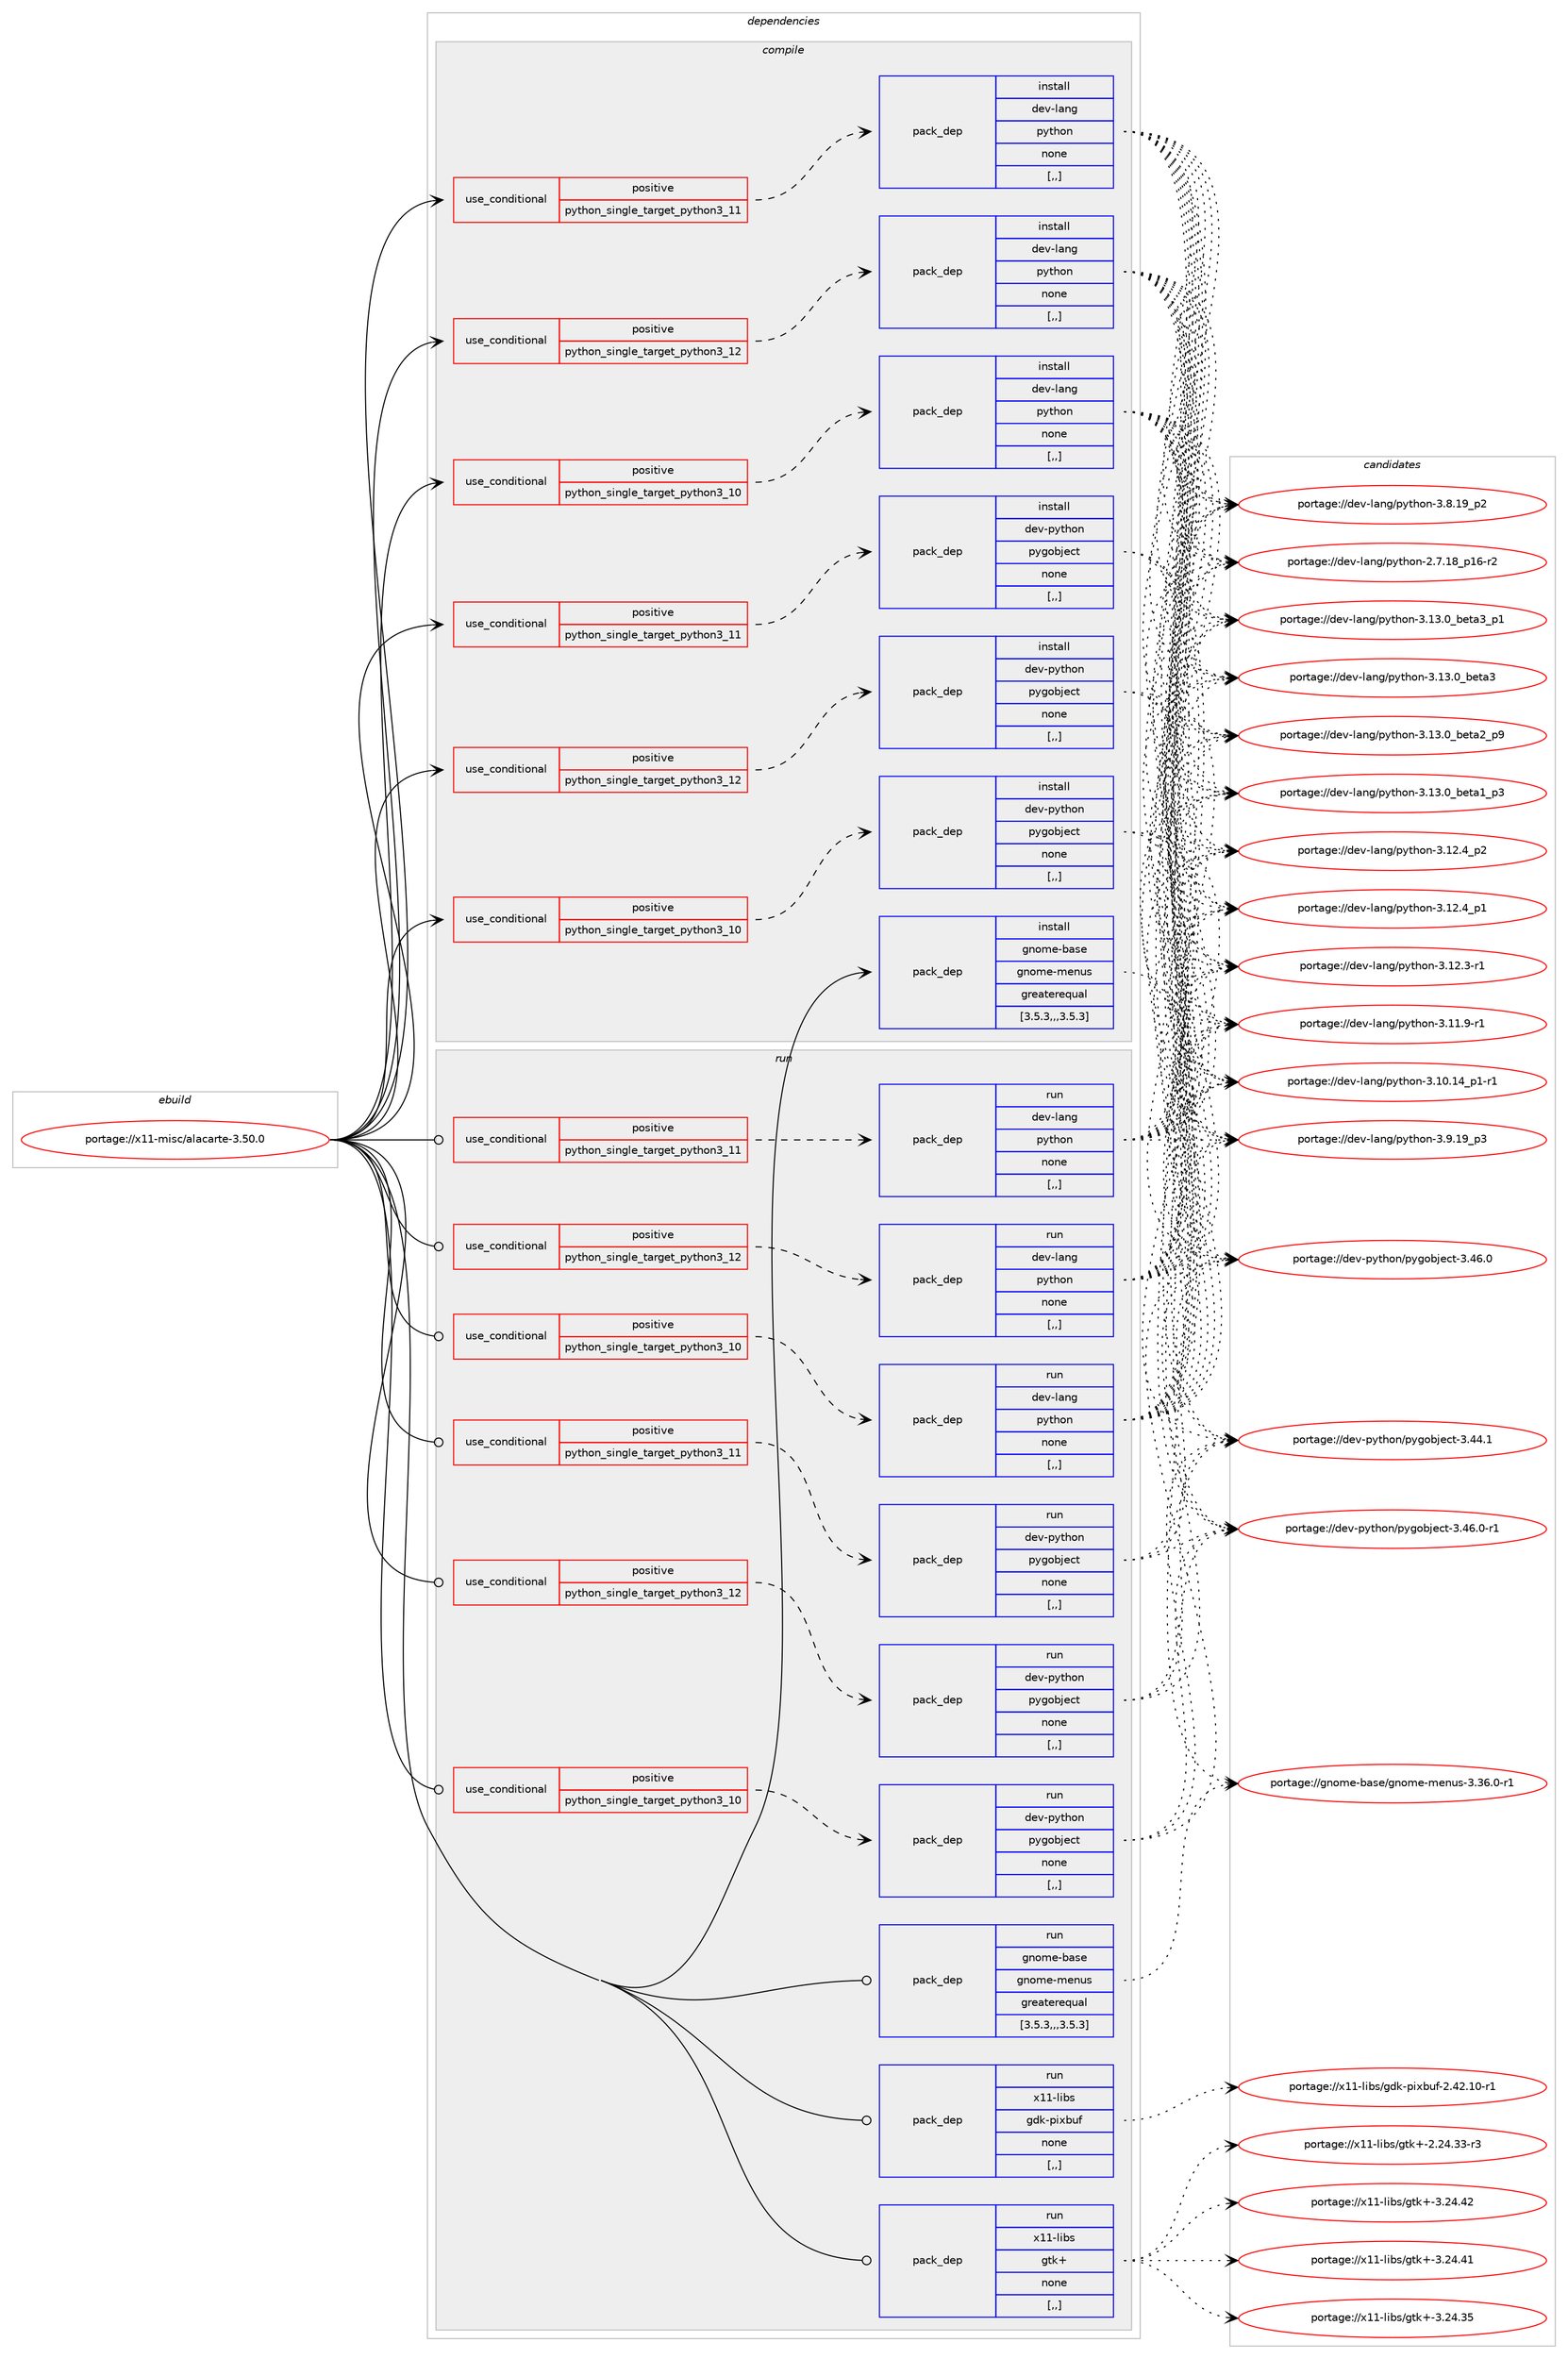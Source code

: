 digraph prolog {

# *************
# Graph options
# *************

newrank=true;
concentrate=true;
compound=true;
graph [rankdir=LR,fontname=Helvetica,fontsize=10,ranksep=1.5];#, ranksep=2.5, nodesep=0.2];
edge  [arrowhead=vee];
node  [fontname=Helvetica,fontsize=10];

# **********
# The ebuild
# **********

subgraph cluster_leftcol {
color=gray;
label=<<i>ebuild</i>>;
id [label="portage://x11-misc/alacarte-3.50.0", color=red, width=4, href="../x11-misc/alacarte-3.50.0.svg"];
}

# ****************
# The dependencies
# ****************

subgraph cluster_midcol {
color=gray;
label=<<i>dependencies</i>>;
subgraph cluster_compile {
fillcolor="#eeeeee";
style=filled;
label=<<i>compile</i>>;
subgraph cond121349 {
dependency456958 [label=<<TABLE BORDER="0" CELLBORDER="1" CELLSPACING="0" CELLPADDING="4"><TR><TD ROWSPAN="3" CELLPADDING="10">use_conditional</TD></TR><TR><TD>positive</TD></TR><TR><TD>python_single_target_python3_10</TD></TR></TABLE>>, shape=none, color=red];
subgraph pack332237 {
dependency456959 [label=<<TABLE BORDER="0" CELLBORDER="1" CELLSPACING="0" CELLPADDING="4" WIDTH="220"><TR><TD ROWSPAN="6" CELLPADDING="30">pack_dep</TD></TR><TR><TD WIDTH="110">install</TD></TR><TR><TD>dev-lang</TD></TR><TR><TD>python</TD></TR><TR><TD>none</TD></TR><TR><TD>[,,]</TD></TR></TABLE>>, shape=none, color=blue];
}
dependency456958:e -> dependency456959:w [weight=20,style="dashed",arrowhead="vee"];
}
id:e -> dependency456958:w [weight=20,style="solid",arrowhead="vee"];
subgraph cond121350 {
dependency456960 [label=<<TABLE BORDER="0" CELLBORDER="1" CELLSPACING="0" CELLPADDING="4"><TR><TD ROWSPAN="3" CELLPADDING="10">use_conditional</TD></TR><TR><TD>positive</TD></TR><TR><TD>python_single_target_python3_10</TD></TR></TABLE>>, shape=none, color=red];
subgraph pack332238 {
dependency456961 [label=<<TABLE BORDER="0" CELLBORDER="1" CELLSPACING="0" CELLPADDING="4" WIDTH="220"><TR><TD ROWSPAN="6" CELLPADDING="30">pack_dep</TD></TR><TR><TD WIDTH="110">install</TD></TR><TR><TD>dev-python</TD></TR><TR><TD>pygobject</TD></TR><TR><TD>none</TD></TR><TR><TD>[,,]</TD></TR></TABLE>>, shape=none, color=blue];
}
dependency456960:e -> dependency456961:w [weight=20,style="dashed",arrowhead="vee"];
}
id:e -> dependency456960:w [weight=20,style="solid",arrowhead="vee"];
subgraph cond121351 {
dependency456962 [label=<<TABLE BORDER="0" CELLBORDER="1" CELLSPACING="0" CELLPADDING="4"><TR><TD ROWSPAN="3" CELLPADDING="10">use_conditional</TD></TR><TR><TD>positive</TD></TR><TR><TD>python_single_target_python3_11</TD></TR></TABLE>>, shape=none, color=red];
subgraph pack332239 {
dependency456963 [label=<<TABLE BORDER="0" CELLBORDER="1" CELLSPACING="0" CELLPADDING="4" WIDTH="220"><TR><TD ROWSPAN="6" CELLPADDING="30">pack_dep</TD></TR><TR><TD WIDTH="110">install</TD></TR><TR><TD>dev-lang</TD></TR><TR><TD>python</TD></TR><TR><TD>none</TD></TR><TR><TD>[,,]</TD></TR></TABLE>>, shape=none, color=blue];
}
dependency456962:e -> dependency456963:w [weight=20,style="dashed",arrowhead="vee"];
}
id:e -> dependency456962:w [weight=20,style="solid",arrowhead="vee"];
subgraph cond121352 {
dependency456964 [label=<<TABLE BORDER="0" CELLBORDER="1" CELLSPACING="0" CELLPADDING="4"><TR><TD ROWSPAN="3" CELLPADDING="10">use_conditional</TD></TR><TR><TD>positive</TD></TR><TR><TD>python_single_target_python3_11</TD></TR></TABLE>>, shape=none, color=red];
subgraph pack332240 {
dependency456965 [label=<<TABLE BORDER="0" CELLBORDER="1" CELLSPACING="0" CELLPADDING="4" WIDTH="220"><TR><TD ROWSPAN="6" CELLPADDING="30">pack_dep</TD></TR><TR><TD WIDTH="110">install</TD></TR><TR><TD>dev-python</TD></TR><TR><TD>pygobject</TD></TR><TR><TD>none</TD></TR><TR><TD>[,,]</TD></TR></TABLE>>, shape=none, color=blue];
}
dependency456964:e -> dependency456965:w [weight=20,style="dashed",arrowhead="vee"];
}
id:e -> dependency456964:w [weight=20,style="solid",arrowhead="vee"];
subgraph cond121353 {
dependency456966 [label=<<TABLE BORDER="0" CELLBORDER="1" CELLSPACING="0" CELLPADDING="4"><TR><TD ROWSPAN="3" CELLPADDING="10">use_conditional</TD></TR><TR><TD>positive</TD></TR><TR><TD>python_single_target_python3_12</TD></TR></TABLE>>, shape=none, color=red];
subgraph pack332241 {
dependency456967 [label=<<TABLE BORDER="0" CELLBORDER="1" CELLSPACING="0" CELLPADDING="4" WIDTH="220"><TR><TD ROWSPAN="6" CELLPADDING="30">pack_dep</TD></TR><TR><TD WIDTH="110">install</TD></TR><TR><TD>dev-lang</TD></TR><TR><TD>python</TD></TR><TR><TD>none</TD></TR><TR><TD>[,,]</TD></TR></TABLE>>, shape=none, color=blue];
}
dependency456966:e -> dependency456967:w [weight=20,style="dashed",arrowhead="vee"];
}
id:e -> dependency456966:w [weight=20,style="solid",arrowhead="vee"];
subgraph cond121354 {
dependency456968 [label=<<TABLE BORDER="0" CELLBORDER="1" CELLSPACING="0" CELLPADDING="4"><TR><TD ROWSPAN="3" CELLPADDING="10">use_conditional</TD></TR><TR><TD>positive</TD></TR><TR><TD>python_single_target_python3_12</TD></TR></TABLE>>, shape=none, color=red];
subgraph pack332242 {
dependency456969 [label=<<TABLE BORDER="0" CELLBORDER="1" CELLSPACING="0" CELLPADDING="4" WIDTH="220"><TR><TD ROWSPAN="6" CELLPADDING="30">pack_dep</TD></TR><TR><TD WIDTH="110">install</TD></TR><TR><TD>dev-python</TD></TR><TR><TD>pygobject</TD></TR><TR><TD>none</TD></TR><TR><TD>[,,]</TD></TR></TABLE>>, shape=none, color=blue];
}
dependency456968:e -> dependency456969:w [weight=20,style="dashed",arrowhead="vee"];
}
id:e -> dependency456968:w [weight=20,style="solid",arrowhead="vee"];
subgraph pack332243 {
dependency456970 [label=<<TABLE BORDER="0" CELLBORDER="1" CELLSPACING="0" CELLPADDING="4" WIDTH="220"><TR><TD ROWSPAN="6" CELLPADDING="30">pack_dep</TD></TR><TR><TD WIDTH="110">install</TD></TR><TR><TD>gnome-base</TD></TR><TR><TD>gnome-menus</TD></TR><TR><TD>greaterequal</TD></TR><TR><TD>[3.5.3,,,3.5.3]</TD></TR></TABLE>>, shape=none, color=blue];
}
id:e -> dependency456970:w [weight=20,style="solid",arrowhead="vee"];
}
subgraph cluster_compileandrun {
fillcolor="#eeeeee";
style=filled;
label=<<i>compile and run</i>>;
}
subgraph cluster_run {
fillcolor="#eeeeee";
style=filled;
label=<<i>run</i>>;
subgraph cond121355 {
dependency456971 [label=<<TABLE BORDER="0" CELLBORDER="1" CELLSPACING="0" CELLPADDING="4"><TR><TD ROWSPAN="3" CELLPADDING="10">use_conditional</TD></TR><TR><TD>positive</TD></TR><TR><TD>python_single_target_python3_10</TD></TR></TABLE>>, shape=none, color=red];
subgraph pack332244 {
dependency456972 [label=<<TABLE BORDER="0" CELLBORDER="1" CELLSPACING="0" CELLPADDING="4" WIDTH="220"><TR><TD ROWSPAN="6" CELLPADDING="30">pack_dep</TD></TR><TR><TD WIDTH="110">run</TD></TR><TR><TD>dev-lang</TD></TR><TR><TD>python</TD></TR><TR><TD>none</TD></TR><TR><TD>[,,]</TD></TR></TABLE>>, shape=none, color=blue];
}
dependency456971:e -> dependency456972:w [weight=20,style="dashed",arrowhead="vee"];
}
id:e -> dependency456971:w [weight=20,style="solid",arrowhead="odot"];
subgraph cond121356 {
dependency456973 [label=<<TABLE BORDER="0" CELLBORDER="1" CELLSPACING="0" CELLPADDING="4"><TR><TD ROWSPAN="3" CELLPADDING="10">use_conditional</TD></TR><TR><TD>positive</TD></TR><TR><TD>python_single_target_python3_10</TD></TR></TABLE>>, shape=none, color=red];
subgraph pack332245 {
dependency456974 [label=<<TABLE BORDER="0" CELLBORDER="1" CELLSPACING="0" CELLPADDING="4" WIDTH="220"><TR><TD ROWSPAN="6" CELLPADDING="30">pack_dep</TD></TR><TR><TD WIDTH="110">run</TD></TR><TR><TD>dev-python</TD></TR><TR><TD>pygobject</TD></TR><TR><TD>none</TD></TR><TR><TD>[,,]</TD></TR></TABLE>>, shape=none, color=blue];
}
dependency456973:e -> dependency456974:w [weight=20,style="dashed",arrowhead="vee"];
}
id:e -> dependency456973:w [weight=20,style="solid",arrowhead="odot"];
subgraph cond121357 {
dependency456975 [label=<<TABLE BORDER="0" CELLBORDER="1" CELLSPACING="0" CELLPADDING="4"><TR><TD ROWSPAN="3" CELLPADDING="10">use_conditional</TD></TR><TR><TD>positive</TD></TR><TR><TD>python_single_target_python3_11</TD></TR></TABLE>>, shape=none, color=red];
subgraph pack332246 {
dependency456976 [label=<<TABLE BORDER="0" CELLBORDER="1" CELLSPACING="0" CELLPADDING="4" WIDTH="220"><TR><TD ROWSPAN="6" CELLPADDING="30">pack_dep</TD></TR><TR><TD WIDTH="110">run</TD></TR><TR><TD>dev-lang</TD></TR><TR><TD>python</TD></TR><TR><TD>none</TD></TR><TR><TD>[,,]</TD></TR></TABLE>>, shape=none, color=blue];
}
dependency456975:e -> dependency456976:w [weight=20,style="dashed",arrowhead="vee"];
}
id:e -> dependency456975:w [weight=20,style="solid",arrowhead="odot"];
subgraph cond121358 {
dependency456977 [label=<<TABLE BORDER="0" CELLBORDER="1" CELLSPACING="0" CELLPADDING="4"><TR><TD ROWSPAN="3" CELLPADDING="10">use_conditional</TD></TR><TR><TD>positive</TD></TR><TR><TD>python_single_target_python3_11</TD></TR></TABLE>>, shape=none, color=red];
subgraph pack332247 {
dependency456978 [label=<<TABLE BORDER="0" CELLBORDER="1" CELLSPACING="0" CELLPADDING="4" WIDTH="220"><TR><TD ROWSPAN="6" CELLPADDING="30">pack_dep</TD></TR><TR><TD WIDTH="110">run</TD></TR><TR><TD>dev-python</TD></TR><TR><TD>pygobject</TD></TR><TR><TD>none</TD></TR><TR><TD>[,,]</TD></TR></TABLE>>, shape=none, color=blue];
}
dependency456977:e -> dependency456978:w [weight=20,style="dashed",arrowhead="vee"];
}
id:e -> dependency456977:w [weight=20,style="solid",arrowhead="odot"];
subgraph cond121359 {
dependency456979 [label=<<TABLE BORDER="0" CELLBORDER="1" CELLSPACING="0" CELLPADDING="4"><TR><TD ROWSPAN="3" CELLPADDING="10">use_conditional</TD></TR><TR><TD>positive</TD></TR><TR><TD>python_single_target_python3_12</TD></TR></TABLE>>, shape=none, color=red];
subgraph pack332248 {
dependency456980 [label=<<TABLE BORDER="0" CELLBORDER="1" CELLSPACING="0" CELLPADDING="4" WIDTH="220"><TR><TD ROWSPAN="6" CELLPADDING="30">pack_dep</TD></TR><TR><TD WIDTH="110">run</TD></TR><TR><TD>dev-lang</TD></TR><TR><TD>python</TD></TR><TR><TD>none</TD></TR><TR><TD>[,,]</TD></TR></TABLE>>, shape=none, color=blue];
}
dependency456979:e -> dependency456980:w [weight=20,style="dashed",arrowhead="vee"];
}
id:e -> dependency456979:w [weight=20,style="solid",arrowhead="odot"];
subgraph cond121360 {
dependency456981 [label=<<TABLE BORDER="0" CELLBORDER="1" CELLSPACING="0" CELLPADDING="4"><TR><TD ROWSPAN="3" CELLPADDING="10">use_conditional</TD></TR><TR><TD>positive</TD></TR><TR><TD>python_single_target_python3_12</TD></TR></TABLE>>, shape=none, color=red];
subgraph pack332249 {
dependency456982 [label=<<TABLE BORDER="0" CELLBORDER="1" CELLSPACING="0" CELLPADDING="4" WIDTH="220"><TR><TD ROWSPAN="6" CELLPADDING="30">pack_dep</TD></TR><TR><TD WIDTH="110">run</TD></TR><TR><TD>dev-python</TD></TR><TR><TD>pygobject</TD></TR><TR><TD>none</TD></TR><TR><TD>[,,]</TD></TR></TABLE>>, shape=none, color=blue];
}
dependency456981:e -> dependency456982:w [weight=20,style="dashed",arrowhead="vee"];
}
id:e -> dependency456981:w [weight=20,style="solid",arrowhead="odot"];
subgraph pack332250 {
dependency456983 [label=<<TABLE BORDER="0" CELLBORDER="1" CELLSPACING="0" CELLPADDING="4" WIDTH="220"><TR><TD ROWSPAN="6" CELLPADDING="30">pack_dep</TD></TR><TR><TD WIDTH="110">run</TD></TR><TR><TD>gnome-base</TD></TR><TR><TD>gnome-menus</TD></TR><TR><TD>greaterequal</TD></TR><TR><TD>[3.5.3,,,3.5.3]</TD></TR></TABLE>>, shape=none, color=blue];
}
id:e -> dependency456983:w [weight=20,style="solid",arrowhead="odot"];
subgraph pack332251 {
dependency456984 [label=<<TABLE BORDER="0" CELLBORDER="1" CELLSPACING="0" CELLPADDING="4" WIDTH="220"><TR><TD ROWSPAN="6" CELLPADDING="30">pack_dep</TD></TR><TR><TD WIDTH="110">run</TD></TR><TR><TD>x11-libs</TD></TR><TR><TD>gdk-pixbuf</TD></TR><TR><TD>none</TD></TR><TR><TD>[,,]</TD></TR></TABLE>>, shape=none, color=blue];
}
id:e -> dependency456984:w [weight=20,style="solid",arrowhead="odot"];
subgraph pack332252 {
dependency456985 [label=<<TABLE BORDER="0" CELLBORDER="1" CELLSPACING="0" CELLPADDING="4" WIDTH="220"><TR><TD ROWSPAN="6" CELLPADDING="30">pack_dep</TD></TR><TR><TD WIDTH="110">run</TD></TR><TR><TD>x11-libs</TD></TR><TR><TD>gtk+</TD></TR><TR><TD>none</TD></TR><TR><TD>[,,]</TD></TR></TABLE>>, shape=none, color=blue];
}
id:e -> dependency456985:w [weight=20,style="solid",arrowhead="odot"];
}
}

# **************
# The candidates
# **************

subgraph cluster_choices {
rank=same;
color=gray;
label=<<i>candidates</i>>;

subgraph choice332237 {
color=black;
nodesep=1;
choice10010111845108971101034711212111610411111045514649514648959810111697519511249 [label="portage://dev-lang/python-3.13.0_beta3_p1", color=red, width=4,href="../dev-lang/python-3.13.0_beta3_p1.svg"];
choice1001011184510897110103471121211161041111104551464951464895981011169751 [label="portage://dev-lang/python-3.13.0_beta3", color=red, width=4,href="../dev-lang/python-3.13.0_beta3.svg"];
choice10010111845108971101034711212111610411111045514649514648959810111697509511257 [label="portage://dev-lang/python-3.13.0_beta2_p9", color=red, width=4,href="../dev-lang/python-3.13.0_beta2_p9.svg"];
choice10010111845108971101034711212111610411111045514649514648959810111697499511251 [label="portage://dev-lang/python-3.13.0_beta1_p3", color=red, width=4,href="../dev-lang/python-3.13.0_beta1_p3.svg"];
choice100101118451089711010347112121116104111110455146495046529511250 [label="portage://dev-lang/python-3.12.4_p2", color=red, width=4,href="../dev-lang/python-3.12.4_p2.svg"];
choice100101118451089711010347112121116104111110455146495046529511249 [label="portage://dev-lang/python-3.12.4_p1", color=red, width=4,href="../dev-lang/python-3.12.4_p1.svg"];
choice100101118451089711010347112121116104111110455146495046514511449 [label="portage://dev-lang/python-3.12.3-r1", color=red, width=4,href="../dev-lang/python-3.12.3-r1.svg"];
choice100101118451089711010347112121116104111110455146494946574511449 [label="portage://dev-lang/python-3.11.9-r1", color=red, width=4,href="../dev-lang/python-3.11.9-r1.svg"];
choice100101118451089711010347112121116104111110455146494846495295112494511449 [label="portage://dev-lang/python-3.10.14_p1-r1", color=red, width=4,href="../dev-lang/python-3.10.14_p1-r1.svg"];
choice100101118451089711010347112121116104111110455146574649579511251 [label="portage://dev-lang/python-3.9.19_p3", color=red, width=4,href="../dev-lang/python-3.9.19_p3.svg"];
choice100101118451089711010347112121116104111110455146564649579511250 [label="portage://dev-lang/python-3.8.19_p2", color=red, width=4,href="../dev-lang/python-3.8.19_p2.svg"];
choice100101118451089711010347112121116104111110455046554649569511249544511450 [label="portage://dev-lang/python-2.7.18_p16-r2", color=red, width=4,href="../dev-lang/python-2.7.18_p16-r2.svg"];
dependency456959:e -> choice10010111845108971101034711212111610411111045514649514648959810111697519511249:w [style=dotted,weight="100"];
dependency456959:e -> choice1001011184510897110103471121211161041111104551464951464895981011169751:w [style=dotted,weight="100"];
dependency456959:e -> choice10010111845108971101034711212111610411111045514649514648959810111697509511257:w [style=dotted,weight="100"];
dependency456959:e -> choice10010111845108971101034711212111610411111045514649514648959810111697499511251:w [style=dotted,weight="100"];
dependency456959:e -> choice100101118451089711010347112121116104111110455146495046529511250:w [style=dotted,weight="100"];
dependency456959:e -> choice100101118451089711010347112121116104111110455146495046529511249:w [style=dotted,weight="100"];
dependency456959:e -> choice100101118451089711010347112121116104111110455146495046514511449:w [style=dotted,weight="100"];
dependency456959:e -> choice100101118451089711010347112121116104111110455146494946574511449:w [style=dotted,weight="100"];
dependency456959:e -> choice100101118451089711010347112121116104111110455146494846495295112494511449:w [style=dotted,weight="100"];
dependency456959:e -> choice100101118451089711010347112121116104111110455146574649579511251:w [style=dotted,weight="100"];
dependency456959:e -> choice100101118451089711010347112121116104111110455146564649579511250:w [style=dotted,weight="100"];
dependency456959:e -> choice100101118451089711010347112121116104111110455046554649569511249544511450:w [style=dotted,weight="100"];
}
subgraph choice332238 {
color=black;
nodesep=1;
choice10010111845112121116104111110471121211031119810610199116455146525446484511449 [label="portage://dev-python/pygobject-3.46.0-r1", color=red, width=4,href="../dev-python/pygobject-3.46.0-r1.svg"];
choice1001011184511212111610411111047112121103111981061019911645514652544648 [label="portage://dev-python/pygobject-3.46.0", color=red, width=4,href="../dev-python/pygobject-3.46.0.svg"];
choice1001011184511212111610411111047112121103111981061019911645514652524649 [label="portage://dev-python/pygobject-3.44.1", color=red, width=4,href="../dev-python/pygobject-3.44.1.svg"];
dependency456961:e -> choice10010111845112121116104111110471121211031119810610199116455146525446484511449:w [style=dotted,weight="100"];
dependency456961:e -> choice1001011184511212111610411111047112121103111981061019911645514652544648:w [style=dotted,weight="100"];
dependency456961:e -> choice1001011184511212111610411111047112121103111981061019911645514652524649:w [style=dotted,weight="100"];
}
subgraph choice332239 {
color=black;
nodesep=1;
choice10010111845108971101034711212111610411111045514649514648959810111697519511249 [label="portage://dev-lang/python-3.13.0_beta3_p1", color=red, width=4,href="../dev-lang/python-3.13.0_beta3_p1.svg"];
choice1001011184510897110103471121211161041111104551464951464895981011169751 [label="portage://dev-lang/python-3.13.0_beta3", color=red, width=4,href="../dev-lang/python-3.13.0_beta3.svg"];
choice10010111845108971101034711212111610411111045514649514648959810111697509511257 [label="portage://dev-lang/python-3.13.0_beta2_p9", color=red, width=4,href="../dev-lang/python-3.13.0_beta2_p9.svg"];
choice10010111845108971101034711212111610411111045514649514648959810111697499511251 [label="portage://dev-lang/python-3.13.0_beta1_p3", color=red, width=4,href="../dev-lang/python-3.13.0_beta1_p3.svg"];
choice100101118451089711010347112121116104111110455146495046529511250 [label="portage://dev-lang/python-3.12.4_p2", color=red, width=4,href="../dev-lang/python-3.12.4_p2.svg"];
choice100101118451089711010347112121116104111110455146495046529511249 [label="portage://dev-lang/python-3.12.4_p1", color=red, width=4,href="../dev-lang/python-3.12.4_p1.svg"];
choice100101118451089711010347112121116104111110455146495046514511449 [label="portage://dev-lang/python-3.12.3-r1", color=red, width=4,href="../dev-lang/python-3.12.3-r1.svg"];
choice100101118451089711010347112121116104111110455146494946574511449 [label="portage://dev-lang/python-3.11.9-r1", color=red, width=4,href="../dev-lang/python-3.11.9-r1.svg"];
choice100101118451089711010347112121116104111110455146494846495295112494511449 [label="portage://dev-lang/python-3.10.14_p1-r1", color=red, width=4,href="../dev-lang/python-3.10.14_p1-r1.svg"];
choice100101118451089711010347112121116104111110455146574649579511251 [label="portage://dev-lang/python-3.9.19_p3", color=red, width=4,href="../dev-lang/python-3.9.19_p3.svg"];
choice100101118451089711010347112121116104111110455146564649579511250 [label="portage://dev-lang/python-3.8.19_p2", color=red, width=4,href="../dev-lang/python-3.8.19_p2.svg"];
choice100101118451089711010347112121116104111110455046554649569511249544511450 [label="portage://dev-lang/python-2.7.18_p16-r2", color=red, width=4,href="../dev-lang/python-2.7.18_p16-r2.svg"];
dependency456963:e -> choice10010111845108971101034711212111610411111045514649514648959810111697519511249:w [style=dotted,weight="100"];
dependency456963:e -> choice1001011184510897110103471121211161041111104551464951464895981011169751:w [style=dotted,weight="100"];
dependency456963:e -> choice10010111845108971101034711212111610411111045514649514648959810111697509511257:w [style=dotted,weight="100"];
dependency456963:e -> choice10010111845108971101034711212111610411111045514649514648959810111697499511251:w [style=dotted,weight="100"];
dependency456963:e -> choice100101118451089711010347112121116104111110455146495046529511250:w [style=dotted,weight="100"];
dependency456963:e -> choice100101118451089711010347112121116104111110455146495046529511249:w [style=dotted,weight="100"];
dependency456963:e -> choice100101118451089711010347112121116104111110455146495046514511449:w [style=dotted,weight="100"];
dependency456963:e -> choice100101118451089711010347112121116104111110455146494946574511449:w [style=dotted,weight="100"];
dependency456963:e -> choice100101118451089711010347112121116104111110455146494846495295112494511449:w [style=dotted,weight="100"];
dependency456963:e -> choice100101118451089711010347112121116104111110455146574649579511251:w [style=dotted,weight="100"];
dependency456963:e -> choice100101118451089711010347112121116104111110455146564649579511250:w [style=dotted,weight="100"];
dependency456963:e -> choice100101118451089711010347112121116104111110455046554649569511249544511450:w [style=dotted,weight="100"];
}
subgraph choice332240 {
color=black;
nodesep=1;
choice10010111845112121116104111110471121211031119810610199116455146525446484511449 [label="portage://dev-python/pygobject-3.46.0-r1", color=red, width=4,href="../dev-python/pygobject-3.46.0-r1.svg"];
choice1001011184511212111610411111047112121103111981061019911645514652544648 [label="portage://dev-python/pygobject-3.46.0", color=red, width=4,href="../dev-python/pygobject-3.46.0.svg"];
choice1001011184511212111610411111047112121103111981061019911645514652524649 [label="portage://dev-python/pygobject-3.44.1", color=red, width=4,href="../dev-python/pygobject-3.44.1.svg"];
dependency456965:e -> choice10010111845112121116104111110471121211031119810610199116455146525446484511449:w [style=dotted,weight="100"];
dependency456965:e -> choice1001011184511212111610411111047112121103111981061019911645514652544648:w [style=dotted,weight="100"];
dependency456965:e -> choice1001011184511212111610411111047112121103111981061019911645514652524649:w [style=dotted,weight="100"];
}
subgraph choice332241 {
color=black;
nodesep=1;
choice10010111845108971101034711212111610411111045514649514648959810111697519511249 [label="portage://dev-lang/python-3.13.0_beta3_p1", color=red, width=4,href="../dev-lang/python-3.13.0_beta3_p1.svg"];
choice1001011184510897110103471121211161041111104551464951464895981011169751 [label="portage://dev-lang/python-3.13.0_beta3", color=red, width=4,href="../dev-lang/python-3.13.0_beta3.svg"];
choice10010111845108971101034711212111610411111045514649514648959810111697509511257 [label="portage://dev-lang/python-3.13.0_beta2_p9", color=red, width=4,href="../dev-lang/python-3.13.0_beta2_p9.svg"];
choice10010111845108971101034711212111610411111045514649514648959810111697499511251 [label="portage://dev-lang/python-3.13.0_beta1_p3", color=red, width=4,href="../dev-lang/python-3.13.0_beta1_p3.svg"];
choice100101118451089711010347112121116104111110455146495046529511250 [label="portage://dev-lang/python-3.12.4_p2", color=red, width=4,href="../dev-lang/python-3.12.4_p2.svg"];
choice100101118451089711010347112121116104111110455146495046529511249 [label="portage://dev-lang/python-3.12.4_p1", color=red, width=4,href="../dev-lang/python-3.12.4_p1.svg"];
choice100101118451089711010347112121116104111110455146495046514511449 [label="portage://dev-lang/python-3.12.3-r1", color=red, width=4,href="../dev-lang/python-3.12.3-r1.svg"];
choice100101118451089711010347112121116104111110455146494946574511449 [label="portage://dev-lang/python-3.11.9-r1", color=red, width=4,href="../dev-lang/python-3.11.9-r1.svg"];
choice100101118451089711010347112121116104111110455146494846495295112494511449 [label="portage://dev-lang/python-3.10.14_p1-r1", color=red, width=4,href="../dev-lang/python-3.10.14_p1-r1.svg"];
choice100101118451089711010347112121116104111110455146574649579511251 [label="portage://dev-lang/python-3.9.19_p3", color=red, width=4,href="../dev-lang/python-3.9.19_p3.svg"];
choice100101118451089711010347112121116104111110455146564649579511250 [label="portage://dev-lang/python-3.8.19_p2", color=red, width=4,href="../dev-lang/python-3.8.19_p2.svg"];
choice100101118451089711010347112121116104111110455046554649569511249544511450 [label="portage://dev-lang/python-2.7.18_p16-r2", color=red, width=4,href="../dev-lang/python-2.7.18_p16-r2.svg"];
dependency456967:e -> choice10010111845108971101034711212111610411111045514649514648959810111697519511249:w [style=dotted,weight="100"];
dependency456967:e -> choice1001011184510897110103471121211161041111104551464951464895981011169751:w [style=dotted,weight="100"];
dependency456967:e -> choice10010111845108971101034711212111610411111045514649514648959810111697509511257:w [style=dotted,weight="100"];
dependency456967:e -> choice10010111845108971101034711212111610411111045514649514648959810111697499511251:w [style=dotted,weight="100"];
dependency456967:e -> choice100101118451089711010347112121116104111110455146495046529511250:w [style=dotted,weight="100"];
dependency456967:e -> choice100101118451089711010347112121116104111110455146495046529511249:w [style=dotted,weight="100"];
dependency456967:e -> choice100101118451089711010347112121116104111110455146495046514511449:w [style=dotted,weight="100"];
dependency456967:e -> choice100101118451089711010347112121116104111110455146494946574511449:w [style=dotted,weight="100"];
dependency456967:e -> choice100101118451089711010347112121116104111110455146494846495295112494511449:w [style=dotted,weight="100"];
dependency456967:e -> choice100101118451089711010347112121116104111110455146574649579511251:w [style=dotted,weight="100"];
dependency456967:e -> choice100101118451089711010347112121116104111110455146564649579511250:w [style=dotted,weight="100"];
dependency456967:e -> choice100101118451089711010347112121116104111110455046554649569511249544511450:w [style=dotted,weight="100"];
}
subgraph choice332242 {
color=black;
nodesep=1;
choice10010111845112121116104111110471121211031119810610199116455146525446484511449 [label="portage://dev-python/pygobject-3.46.0-r1", color=red, width=4,href="../dev-python/pygobject-3.46.0-r1.svg"];
choice1001011184511212111610411111047112121103111981061019911645514652544648 [label="portage://dev-python/pygobject-3.46.0", color=red, width=4,href="../dev-python/pygobject-3.46.0.svg"];
choice1001011184511212111610411111047112121103111981061019911645514652524649 [label="portage://dev-python/pygobject-3.44.1", color=red, width=4,href="../dev-python/pygobject-3.44.1.svg"];
dependency456969:e -> choice10010111845112121116104111110471121211031119810610199116455146525446484511449:w [style=dotted,weight="100"];
dependency456969:e -> choice1001011184511212111610411111047112121103111981061019911645514652544648:w [style=dotted,weight="100"];
dependency456969:e -> choice1001011184511212111610411111047112121103111981061019911645514652524649:w [style=dotted,weight="100"];
}
subgraph choice332243 {
color=black;
nodesep=1;
choice1031101111091014598971151014710311011110910145109101110117115455146515446484511449 [label="portage://gnome-base/gnome-menus-3.36.0-r1", color=red, width=4,href="../gnome-base/gnome-menus-3.36.0-r1.svg"];
dependency456970:e -> choice1031101111091014598971151014710311011110910145109101110117115455146515446484511449:w [style=dotted,weight="100"];
}
subgraph choice332244 {
color=black;
nodesep=1;
choice10010111845108971101034711212111610411111045514649514648959810111697519511249 [label="portage://dev-lang/python-3.13.0_beta3_p1", color=red, width=4,href="../dev-lang/python-3.13.0_beta3_p1.svg"];
choice1001011184510897110103471121211161041111104551464951464895981011169751 [label="portage://dev-lang/python-3.13.0_beta3", color=red, width=4,href="../dev-lang/python-3.13.0_beta3.svg"];
choice10010111845108971101034711212111610411111045514649514648959810111697509511257 [label="portage://dev-lang/python-3.13.0_beta2_p9", color=red, width=4,href="../dev-lang/python-3.13.0_beta2_p9.svg"];
choice10010111845108971101034711212111610411111045514649514648959810111697499511251 [label="portage://dev-lang/python-3.13.0_beta1_p3", color=red, width=4,href="../dev-lang/python-3.13.0_beta1_p3.svg"];
choice100101118451089711010347112121116104111110455146495046529511250 [label="portage://dev-lang/python-3.12.4_p2", color=red, width=4,href="../dev-lang/python-3.12.4_p2.svg"];
choice100101118451089711010347112121116104111110455146495046529511249 [label="portage://dev-lang/python-3.12.4_p1", color=red, width=4,href="../dev-lang/python-3.12.4_p1.svg"];
choice100101118451089711010347112121116104111110455146495046514511449 [label="portage://dev-lang/python-3.12.3-r1", color=red, width=4,href="../dev-lang/python-3.12.3-r1.svg"];
choice100101118451089711010347112121116104111110455146494946574511449 [label="portage://dev-lang/python-3.11.9-r1", color=red, width=4,href="../dev-lang/python-3.11.9-r1.svg"];
choice100101118451089711010347112121116104111110455146494846495295112494511449 [label="portage://dev-lang/python-3.10.14_p1-r1", color=red, width=4,href="../dev-lang/python-3.10.14_p1-r1.svg"];
choice100101118451089711010347112121116104111110455146574649579511251 [label="portage://dev-lang/python-3.9.19_p3", color=red, width=4,href="../dev-lang/python-3.9.19_p3.svg"];
choice100101118451089711010347112121116104111110455146564649579511250 [label="portage://dev-lang/python-3.8.19_p2", color=red, width=4,href="../dev-lang/python-3.8.19_p2.svg"];
choice100101118451089711010347112121116104111110455046554649569511249544511450 [label="portage://dev-lang/python-2.7.18_p16-r2", color=red, width=4,href="../dev-lang/python-2.7.18_p16-r2.svg"];
dependency456972:e -> choice10010111845108971101034711212111610411111045514649514648959810111697519511249:w [style=dotted,weight="100"];
dependency456972:e -> choice1001011184510897110103471121211161041111104551464951464895981011169751:w [style=dotted,weight="100"];
dependency456972:e -> choice10010111845108971101034711212111610411111045514649514648959810111697509511257:w [style=dotted,weight="100"];
dependency456972:e -> choice10010111845108971101034711212111610411111045514649514648959810111697499511251:w [style=dotted,weight="100"];
dependency456972:e -> choice100101118451089711010347112121116104111110455146495046529511250:w [style=dotted,weight="100"];
dependency456972:e -> choice100101118451089711010347112121116104111110455146495046529511249:w [style=dotted,weight="100"];
dependency456972:e -> choice100101118451089711010347112121116104111110455146495046514511449:w [style=dotted,weight="100"];
dependency456972:e -> choice100101118451089711010347112121116104111110455146494946574511449:w [style=dotted,weight="100"];
dependency456972:e -> choice100101118451089711010347112121116104111110455146494846495295112494511449:w [style=dotted,weight="100"];
dependency456972:e -> choice100101118451089711010347112121116104111110455146574649579511251:w [style=dotted,weight="100"];
dependency456972:e -> choice100101118451089711010347112121116104111110455146564649579511250:w [style=dotted,weight="100"];
dependency456972:e -> choice100101118451089711010347112121116104111110455046554649569511249544511450:w [style=dotted,weight="100"];
}
subgraph choice332245 {
color=black;
nodesep=1;
choice10010111845112121116104111110471121211031119810610199116455146525446484511449 [label="portage://dev-python/pygobject-3.46.0-r1", color=red, width=4,href="../dev-python/pygobject-3.46.0-r1.svg"];
choice1001011184511212111610411111047112121103111981061019911645514652544648 [label="portage://dev-python/pygobject-3.46.0", color=red, width=4,href="../dev-python/pygobject-3.46.0.svg"];
choice1001011184511212111610411111047112121103111981061019911645514652524649 [label="portage://dev-python/pygobject-3.44.1", color=red, width=4,href="../dev-python/pygobject-3.44.1.svg"];
dependency456974:e -> choice10010111845112121116104111110471121211031119810610199116455146525446484511449:w [style=dotted,weight="100"];
dependency456974:e -> choice1001011184511212111610411111047112121103111981061019911645514652544648:w [style=dotted,weight="100"];
dependency456974:e -> choice1001011184511212111610411111047112121103111981061019911645514652524649:w [style=dotted,weight="100"];
}
subgraph choice332246 {
color=black;
nodesep=1;
choice10010111845108971101034711212111610411111045514649514648959810111697519511249 [label="portage://dev-lang/python-3.13.0_beta3_p1", color=red, width=4,href="../dev-lang/python-3.13.0_beta3_p1.svg"];
choice1001011184510897110103471121211161041111104551464951464895981011169751 [label="portage://dev-lang/python-3.13.0_beta3", color=red, width=4,href="../dev-lang/python-3.13.0_beta3.svg"];
choice10010111845108971101034711212111610411111045514649514648959810111697509511257 [label="portage://dev-lang/python-3.13.0_beta2_p9", color=red, width=4,href="../dev-lang/python-3.13.0_beta2_p9.svg"];
choice10010111845108971101034711212111610411111045514649514648959810111697499511251 [label="portage://dev-lang/python-3.13.0_beta1_p3", color=red, width=4,href="../dev-lang/python-3.13.0_beta1_p3.svg"];
choice100101118451089711010347112121116104111110455146495046529511250 [label="portage://dev-lang/python-3.12.4_p2", color=red, width=4,href="../dev-lang/python-3.12.4_p2.svg"];
choice100101118451089711010347112121116104111110455146495046529511249 [label="portage://dev-lang/python-3.12.4_p1", color=red, width=4,href="../dev-lang/python-3.12.4_p1.svg"];
choice100101118451089711010347112121116104111110455146495046514511449 [label="portage://dev-lang/python-3.12.3-r1", color=red, width=4,href="../dev-lang/python-3.12.3-r1.svg"];
choice100101118451089711010347112121116104111110455146494946574511449 [label="portage://dev-lang/python-3.11.9-r1", color=red, width=4,href="../dev-lang/python-3.11.9-r1.svg"];
choice100101118451089711010347112121116104111110455146494846495295112494511449 [label="portage://dev-lang/python-3.10.14_p1-r1", color=red, width=4,href="../dev-lang/python-3.10.14_p1-r1.svg"];
choice100101118451089711010347112121116104111110455146574649579511251 [label="portage://dev-lang/python-3.9.19_p3", color=red, width=4,href="../dev-lang/python-3.9.19_p3.svg"];
choice100101118451089711010347112121116104111110455146564649579511250 [label="portage://dev-lang/python-3.8.19_p2", color=red, width=4,href="../dev-lang/python-3.8.19_p2.svg"];
choice100101118451089711010347112121116104111110455046554649569511249544511450 [label="portage://dev-lang/python-2.7.18_p16-r2", color=red, width=4,href="../dev-lang/python-2.7.18_p16-r2.svg"];
dependency456976:e -> choice10010111845108971101034711212111610411111045514649514648959810111697519511249:w [style=dotted,weight="100"];
dependency456976:e -> choice1001011184510897110103471121211161041111104551464951464895981011169751:w [style=dotted,weight="100"];
dependency456976:e -> choice10010111845108971101034711212111610411111045514649514648959810111697509511257:w [style=dotted,weight="100"];
dependency456976:e -> choice10010111845108971101034711212111610411111045514649514648959810111697499511251:w [style=dotted,weight="100"];
dependency456976:e -> choice100101118451089711010347112121116104111110455146495046529511250:w [style=dotted,weight="100"];
dependency456976:e -> choice100101118451089711010347112121116104111110455146495046529511249:w [style=dotted,weight="100"];
dependency456976:e -> choice100101118451089711010347112121116104111110455146495046514511449:w [style=dotted,weight="100"];
dependency456976:e -> choice100101118451089711010347112121116104111110455146494946574511449:w [style=dotted,weight="100"];
dependency456976:e -> choice100101118451089711010347112121116104111110455146494846495295112494511449:w [style=dotted,weight="100"];
dependency456976:e -> choice100101118451089711010347112121116104111110455146574649579511251:w [style=dotted,weight="100"];
dependency456976:e -> choice100101118451089711010347112121116104111110455146564649579511250:w [style=dotted,weight="100"];
dependency456976:e -> choice100101118451089711010347112121116104111110455046554649569511249544511450:w [style=dotted,weight="100"];
}
subgraph choice332247 {
color=black;
nodesep=1;
choice10010111845112121116104111110471121211031119810610199116455146525446484511449 [label="portage://dev-python/pygobject-3.46.0-r1", color=red, width=4,href="../dev-python/pygobject-3.46.0-r1.svg"];
choice1001011184511212111610411111047112121103111981061019911645514652544648 [label="portage://dev-python/pygobject-3.46.0", color=red, width=4,href="../dev-python/pygobject-3.46.0.svg"];
choice1001011184511212111610411111047112121103111981061019911645514652524649 [label="portage://dev-python/pygobject-3.44.1", color=red, width=4,href="../dev-python/pygobject-3.44.1.svg"];
dependency456978:e -> choice10010111845112121116104111110471121211031119810610199116455146525446484511449:w [style=dotted,weight="100"];
dependency456978:e -> choice1001011184511212111610411111047112121103111981061019911645514652544648:w [style=dotted,weight="100"];
dependency456978:e -> choice1001011184511212111610411111047112121103111981061019911645514652524649:w [style=dotted,weight="100"];
}
subgraph choice332248 {
color=black;
nodesep=1;
choice10010111845108971101034711212111610411111045514649514648959810111697519511249 [label="portage://dev-lang/python-3.13.0_beta3_p1", color=red, width=4,href="../dev-lang/python-3.13.0_beta3_p1.svg"];
choice1001011184510897110103471121211161041111104551464951464895981011169751 [label="portage://dev-lang/python-3.13.0_beta3", color=red, width=4,href="../dev-lang/python-3.13.0_beta3.svg"];
choice10010111845108971101034711212111610411111045514649514648959810111697509511257 [label="portage://dev-lang/python-3.13.0_beta2_p9", color=red, width=4,href="../dev-lang/python-3.13.0_beta2_p9.svg"];
choice10010111845108971101034711212111610411111045514649514648959810111697499511251 [label="portage://dev-lang/python-3.13.0_beta1_p3", color=red, width=4,href="../dev-lang/python-3.13.0_beta1_p3.svg"];
choice100101118451089711010347112121116104111110455146495046529511250 [label="portage://dev-lang/python-3.12.4_p2", color=red, width=4,href="../dev-lang/python-3.12.4_p2.svg"];
choice100101118451089711010347112121116104111110455146495046529511249 [label="portage://dev-lang/python-3.12.4_p1", color=red, width=4,href="../dev-lang/python-3.12.4_p1.svg"];
choice100101118451089711010347112121116104111110455146495046514511449 [label="portage://dev-lang/python-3.12.3-r1", color=red, width=4,href="../dev-lang/python-3.12.3-r1.svg"];
choice100101118451089711010347112121116104111110455146494946574511449 [label="portage://dev-lang/python-3.11.9-r1", color=red, width=4,href="../dev-lang/python-3.11.9-r1.svg"];
choice100101118451089711010347112121116104111110455146494846495295112494511449 [label="portage://dev-lang/python-3.10.14_p1-r1", color=red, width=4,href="../dev-lang/python-3.10.14_p1-r1.svg"];
choice100101118451089711010347112121116104111110455146574649579511251 [label="portage://dev-lang/python-3.9.19_p3", color=red, width=4,href="../dev-lang/python-3.9.19_p3.svg"];
choice100101118451089711010347112121116104111110455146564649579511250 [label="portage://dev-lang/python-3.8.19_p2", color=red, width=4,href="../dev-lang/python-3.8.19_p2.svg"];
choice100101118451089711010347112121116104111110455046554649569511249544511450 [label="portage://dev-lang/python-2.7.18_p16-r2", color=red, width=4,href="../dev-lang/python-2.7.18_p16-r2.svg"];
dependency456980:e -> choice10010111845108971101034711212111610411111045514649514648959810111697519511249:w [style=dotted,weight="100"];
dependency456980:e -> choice1001011184510897110103471121211161041111104551464951464895981011169751:w [style=dotted,weight="100"];
dependency456980:e -> choice10010111845108971101034711212111610411111045514649514648959810111697509511257:w [style=dotted,weight="100"];
dependency456980:e -> choice10010111845108971101034711212111610411111045514649514648959810111697499511251:w [style=dotted,weight="100"];
dependency456980:e -> choice100101118451089711010347112121116104111110455146495046529511250:w [style=dotted,weight="100"];
dependency456980:e -> choice100101118451089711010347112121116104111110455146495046529511249:w [style=dotted,weight="100"];
dependency456980:e -> choice100101118451089711010347112121116104111110455146495046514511449:w [style=dotted,weight="100"];
dependency456980:e -> choice100101118451089711010347112121116104111110455146494946574511449:w [style=dotted,weight="100"];
dependency456980:e -> choice100101118451089711010347112121116104111110455146494846495295112494511449:w [style=dotted,weight="100"];
dependency456980:e -> choice100101118451089711010347112121116104111110455146574649579511251:w [style=dotted,weight="100"];
dependency456980:e -> choice100101118451089711010347112121116104111110455146564649579511250:w [style=dotted,weight="100"];
dependency456980:e -> choice100101118451089711010347112121116104111110455046554649569511249544511450:w [style=dotted,weight="100"];
}
subgraph choice332249 {
color=black;
nodesep=1;
choice10010111845112121116104111110471121211031119810610199116455146525446484511449 [label="portage://dev-python/pygobject-3.46.0-r1", color=red, width=4,href="../dev-python/pygobject-3.46.0-r1.svg"];
choice1001011184511212111610411111047112121103111981061019911645514652544648 [label="portage://dev-python/pygobject-3.46.0", color=red, width=4,href="../dev-python/pygobject-3.46.0.svg"];
choice1001011184511212111610411111047112121103111981061019911645514652524649 [label="portage://dev-python/pygobject-3.44.1", color=red, width=4,href="../dev-python/pygobject-3.44.1.svg"];
dependency456982:e -> choice10010111845112121116104111110471121211031119810610199116455146525446484511449:w [style=dotted,weight="100"];
dependency456982:e -> choice1001011184511212111610411111047112121103111981061019911645514652544648:w [style=dotted,weight="100"];
dependency456982:e -> choice1001011184511212111610411111047112121103111981061019911645514652524649:w [style=dotted,weight="100"];
}
subgraph choice332250 {
color=black;
nodesep=1;
choice1031101111091014598971151014710311011110910145109101110117115455146515446484511449 [label="portage://gnome-base/gnome-menus-3.36.0-r1", color=red, width=4,href="../gnome-base/gnome-menus-3.36.0-r1.svg"];
dependency456983:e -> choice1031101111091014598971151014710311011110910145109101110117115455146515446484511449:w [style=dotted,weight="100"];
}
subgraph choice332251 {
color=black;
nodesep=1;
choice1204949451081059811547103100107451121051209811710245504652504649484511449 [label="portage://x11-libs/gdk-pixbuf-2.42.10-r1", color=red, width=4,href="../x11-libs/gdk-pixbuf-2.42.10-r1.svg"];
dependency456984:e -> choice1204949451081059811547103100107451121051209811710245504652504649484511449:w [style=dotted,weight="100"];
}
subgraph choice332252 {
color=black;
nodesep=1;
choice1204949451081059811547103116107434551465052465250 [label="portage://x11-libs/gtk+-3.24.42", color=red, width=4,href="../x11-libs/gtk+-3.24.42.svg"];
choice1204949451081059811547103116107434551465052465249 [label="portage://x11-libs/gtk+-3.24.41", color=red, width=4,href="../x11-libs/gtk+-3.24.41.svg"];
choice1204949451081059811547103116107434551465052465153 [label="portage://x11-libs/gtk+-3.24.35", color=red, width=4,href="../x11-libs/gtk+-3.24.35.svg"];
choice12049494510810598115471031161074345504650524651514511451 [label="portage://x11-libs/gtk+-2.24.33-r3", color=red, width=4,href="../x11-libs/gtk+-2.24.33-r3.svg"];
dependency456985:e -> choice1204949451081059811547103116107434551465052465250:w [style=dotted,weight="100"];
dependency456985:e -> choice1204949451081059811547103116107434551465052465249:w [style=dotted,weight="100"];
dependency456985:e -> choice1204949451081059811547103116107434551465052465153:w [style=dotted,weight="100"];
dependency456985:e -> choice12049494510810598115471031161074345504650524651514511451:w [style=dotted,weight="100"];
}
}

}
